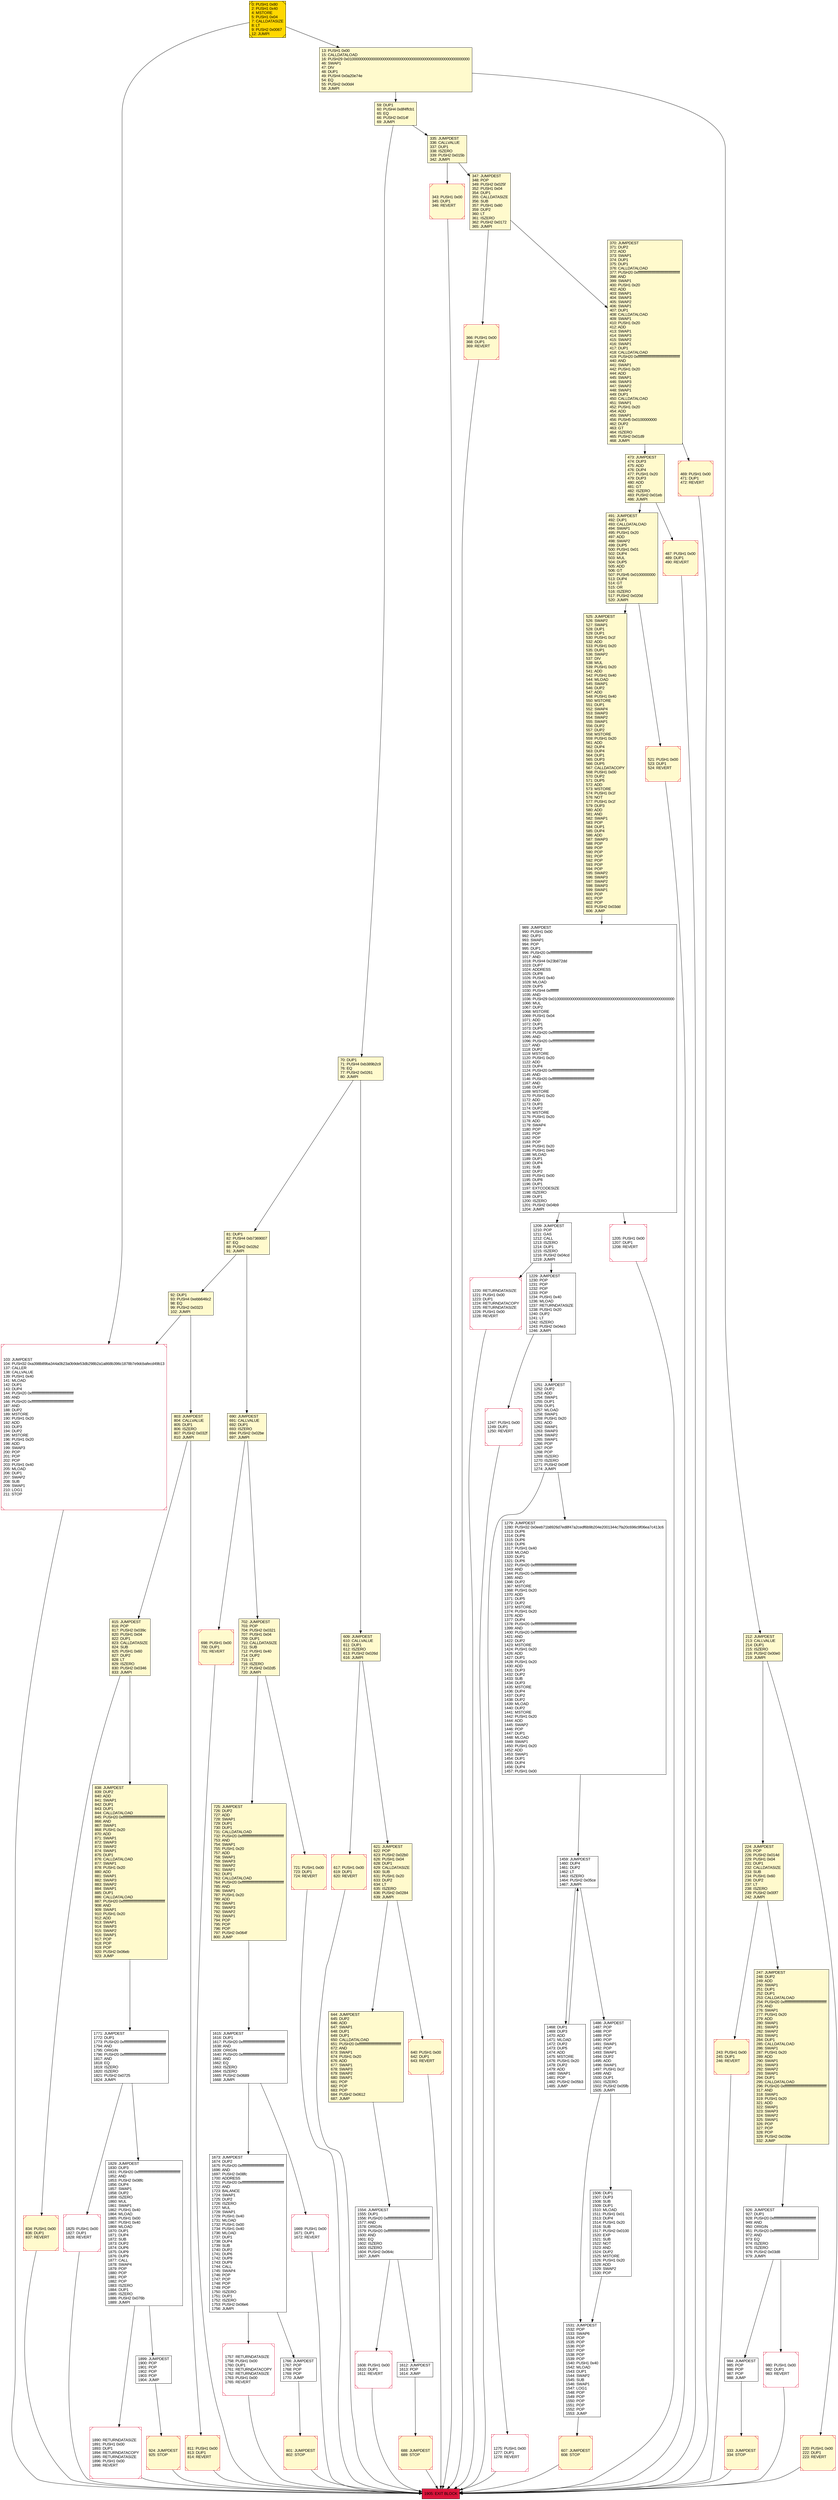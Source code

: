 digraph G {
bgcolor=transparent rankdir=UD;
node [shape=box style=filled color=black fillcolor=white fontname=arial fontcolor=black];
1771 [label="1771: JUMPDEST\l1772: DUP1\l1773: PUSH20 0xffffffffffffffffffffffffffffffffffffffff\l1794: AND\l1795: ORIGIN\l1796: PUSH20 0xffffffffffffffffffffffffffffffffffffffff\l1817: AND\l1818: EQ\l1819: ISZERO\l1820: ISZERO\l1821: PUSH2 0x0725\l1824: JUMPI\l" ];
1825 [label="1825: PUSH1 0x00\l1827: DUP1\l1828: REVERT\l" shape=Msquare color=crimson ];
725 [label="725: JUMPDEST\l726: DUP2\l727: ADD\l728: SWAP1\l729: DUP1\l730: DUP1\l731: CALLDATALOAD\l732: PUSH20 0xffffffffffffffffffffffffffffffffffffffff\l753: AND\l754: SWAP1\l755: PUSH1 0x20\l757: ADD\l758: SWAP1\l759: SWAP3\l760: SWAP2\l761: SWAP1\l762: DUP1\l763: CALLDATALOAD\l764: PUSH20 0xffffffffffffffffffffffffffffffffffffffff\l785: AND\l786: SWAP1\l787: PUSH1 0x20\l789: ADD\l790: SWAP1\l791: SWAP3\l792: SWAP2\l793: SWAP1\l794: POP\l795: POP\l796: POP\l797: PUSH2 0x064f\l800: JUMP\l" fillcolor=lemonchiffon ];
1766 [label="1766: JUMPDEST\l1767: POP\l1768: POP\l1769: POP\l1770: JUMP\l" ];
924 [label="924: JUMPDEST\l925: STOP\l" fillcolor=lemonchiffon shape=Msquare color=crimson ];
13 [label="13: PUSH1 0x00\l15: CALLDATALOAD\l16: PUSH29 0x0100000000000000000000000000000000000000000000000000000000\l46: SWAP1\l47: DIV\l48: DUP1\l49: PUSH4 0x0a20e74e\l54: EQ\l55: PUSH2 0x00d4\l58: JUMPI\l" fillcolor=lemonchiffon ];
811 [label="811: PUSH1 0x00\l813: DUP1\l814: REVERT\l" fillcolor=lemonchiffon shape=Msquare color=crimson ];
103 [label="103: JUMPDEST\l104: PUSH32 0xa398b89ba344a0b23a0b9de53db298b2a1a868b396c1878b7e9dcbafecd49b13\l137: CALLER\l138: CALLVALUE\l139: PUSH1 0x40\l141: MLOAD\l142: DUP1\l143: DUP4\l144: PUSH20 0xffffffffffffffffffffffffffffffffffffffff\l165: AND\l166: PUSH20 0xffffffffffffffffffffffffffffffffffffffff\l187: AND\l188: DUP2\l189: MSTORE\l190: PUSH1 0x20\l192: ADD\l193: DUP3\l194: DUP2\l195: MSTORE\l196: PUSH1 0x20\l198: ADD\l199: SWAP3\l200: POP\l201: POP\l202: POP\l203: PUSH1 0x40\l205: MLOAD\l206: DUP1\l207: SWAP2\l208: SUB\l209: SWAP1\l210: LOG1\l211: STOP\l" shape=Msquare color=crimson ];
491 [label="491: JUMPDEST\l492: DUP1\l493: CALLDATALOAD\l494: SWAP1\l495: PUSH1 0x20\l497: ADD\l498: SWAP2\l499: DUP5\l500: PUSH1 0x01\l502: DUP4\l503: MUL\l504: DUP5\l505: ADD\l506: GT\l507: PUSH5 0x0100000000\l513: DUP4\l514: GT\l515: OR\l516: ISZERO\l517: PUSH2 0x020d\l520: JUMPI\l" fillcolor=lemonchiffon ];
621 [label="621: JUMPDEST\l622: POP\l623: PUSH2 0x02b0\l626: PUSH1 0x04\l628: DUP1\l629: CALLDATASIZE\l630: SUB\l631: PUSH1 0x20\l633: DUP2\l634: LT\l635: ISZERO\l636: PUSH2 0x0284\l639: JUMPI\l" fillcolor=lemonchiffon ];
1205 [label="1205: PUSH1 0x00\l1207: DUP1\l1208: REVERT\l" shape=Msquare color=crimson ];
1251 [label="1251: JUMPDEST\l1252: DUP2\l1253: ADD\l1254: SWAP1\l1255: DUP1\l1256: DUP1\l1257: MLOAD\l1258: SWAP1\l1259: PUSH1 0x20\l1261: ADD\l1262: SWAP1\l1263: SWAP3\l1264: SWAP2\l1265: SWAP1\l1266: POP\l1267: POP\l1268: POP\l1269: ISZERO\l1270: ISZERO\l1271: PUSH2 0x04ff\l1274: JUMPI\l" ];
1673 [label="1673: JUMPDEST\l1674: DUP2\l1675: PUSH20 0xffffffffffffffffffffffffffffffffffffffff\l1696: AND\l1697: PUSH2 0x08fc\l1700: ADDRESS\l1701: PUSH20 0xffffffffffffffffffffffffffffffffffffffff\l1722: AND\l1723: BALANCE\l1724: SWAP1\l1725: DUP2\l1726: ISZERO\l1727: MUL\l1728: SWAP1\l1729: PUSH1 0x40\l1731: MLOAD\l1732: PUSH1 0x00\l1734: PUSH1 0x40\l1736: MLOAD\l1737: DUP1\l1738: DUP4\l1739: SUB\l1740: DUP2\l1741: DUP6\l1742: DUP9\l1743: DUP9\l1744: CALL\l1745: SWAP4\l1746: POP\l1747: POP\l1748: POP\l1749: POP\l1750: ISZERO\l1751: DUP1\l1752: ISZERO\l1753: PUSH2 0x06e6\l1756: JUMPI\l" ];
1209 [label="1209: JUMPDEST\l1210: POP\l1211: GAS\l1212: CALL\l1213: ISZERO\l1214: DUP1\l1215: ISZERO\l1216: PUSH2 0x04cd\l1219: JUMPI\l" ];
698 [label="698: PUSH1 0x00\l700: DUP1\l701: REVERT\l" fillcolor=lemonchiffon shape=Msquare color=crimson ];
1459 [label="1459: JUMPDEST\l1460: DUP4\l1461: DUP2\l1462: LT\l1463: ISZERO\l1464: PUSH2 0x05ce\l1467: JUMPI\l" ];
92 [label="92: DUP1\l93: PUSH4 0xebb646c2\l98: EQ\l99: PUSH2 0x0323\l102: JUMPI\l" fillcolor=lemonchiffon ];
640 [label="640: PUSH1 0x00\l642: DUP1\l643: REVERT\l" fillcolor=lemonchiffon shape=Msquare color=crimson ];
688 [label="688: JUMPDEST\l689: STOP\l" fillcolor=lemonchiffon shape=Msquare color=crimson ];
1669 [label="1669: PUSH1 0x00\l1671: DUP1\l1672: REVERT\l" shape=Msquare color=crimson ];
1899 [label="1899: JUMPDEST\l1900: POP\l1901: POP\l1902: POP\l1903: POP\l1904: JUMP\l" ];
521 [label="521: PUSH1 0x00\l523: DUP1\l524: REVERT\l" fillcolor=lemonchiffon shape=Msquare color=crimson ];
926 [label="926: JUMPDEST\l927: DUP1\l928: PUSH20 0xffffffffffffffffffffffffffffffffffffffff\l949: AND\l950: ORIGIN\l951: PUSH20 0xffffffffffffffffffffffffffffffffffffffff\l972: AND\l973: EQ\l974: ISZERO\l975: ISZERO\l976: PUSH2 0x03d8\l979: JUMPI\l" ];
473 [label="473: JUMPDEST\l474: DUP3\l475: ADD\l476: DUP4\l477: PUSH1 0x20\l479: DUP3\l480: ADD\l481: GT\l482: ISZERO\l483: PUSH2 0x01eb\l486: JUMPI\l" fillcolor=lemonchiffon ];
702 [label="702: JUMPDEST\l703: POP\l704: PUSH2 0x0321\l707: PUSH1 0x04\l709: DUP1\l710: CALLDATASIZE\l711: SUB\l712: PUSH1 0x40\l714: DUP2\l715: LT\l716: ISZERO\l717: PUSH2 0x02d5\l720: JUMPI\l" fillcolor=lemonchiffon ];
801 [label="801: JUMPDEST\l802: STOP\l" fillcolor=lemonchiffon shape=Msquare color=crimson ];
1279 [label="1279: JUMPDEST\l1280: PUSH32 0x0eeb71b8926d7ed8f47a2cedf6b9b204e2001344c7fa20c696c9f06ea7c413c6\l1313: DUP6\l1314: DUP6\l1315: DUP6\l1316: DUP6\l1317: PUSH1 0x40\l1319: MLOAD\l1320: DUP1\l1321: DUP6\l1322: PUSH20 0xffffffffffffffffffffffffffffffffffffffff\l1343: AND\l1344: PUSH20 0xffffffffffffffffffffffffffffffffffffffff\l1365: AND\l1366: DUP2\l1367: MSTORE\l1368: PUSH1 0x20\l1370: ADD\l1371: DUP5\l1372: DUP2\l1373: MSTORE\l1374: PUSH1 0x20\l1376: ADD\l1377: DUP4\l1378: PUSH20 0xffffffffffffffffffffffffffffffffffffffff\l1399: AND\l1400: PUSH20 0xffffffffffffffffffffffffffffffffffffffff\l1421: AND\l1422: DUP2\l1423: MSTORE\l1424: PUSH1 0x20\l1426: ADD\l1427: DUP1\l1428: PUSH1 0x20\l1430: ADD\l1431: DUP3\l1432: DUP2\l1433: SUB\l1434: DUP3\l1435: MSTORE\l1436: DUP4\l1437: DUP2\l1438: DUP2\l1439: MLOAD\l1440: DUP2\l1441: MSTORE\l1442: PUSH1 0x20\l1444: ADD\l1445: SWAP2\l1446: POP\l1447: DUP1\l1448: MLOAD\l1449: SWAP1\l1450: PUSH1 0x20\l1452: ADD\l1453: SWAP1\l1454: DUP1\l1455: DUP4\l1456: DUP4\l1457: PUSH1 0x00\l" ];
984 [label="984: JUMPDEST\l985: POP\l986: POP\l987: POP\l988: JUMP\l" ];
609 [label="609: JUMPDEST\l610: CALLVALUE\l611: DUP1\l612: ISZERO\l613: PUSH2 0x026d\l616: JUMPI\l" fillcolor=lemonchiffon ];
335 [label="335: JUMPDEST\l336: CALLVALUE\l337: DUP1\l338: ISZERO\l339: PUSH2 0x015b\l342: JUMPI\l" fillcolor=lemonchiffon ];
690 [label="690: JUMPDEST\l691: CALLVALUE\l692: DUP1\l693: ISZERO\l694: PUSH2 0x02be\l697: JUMPI\l" fillcolor=lemonchiffon ];
224 [label="224: JUMPDEST\l225: POP\l226: PUSH2 0x014d\l229: PUSH1 0x04\l231: DUP1\l232: CALLDATASIZE\l233: SUB\l234: PUSH1 0x60\l236: DUP2\l237: LT\l238: ISZERO\l239: PUSH2 0x00f7\l242: JUMPI\l" fillcolor=lemonchiffon ];
487 [label="487: PUSH1 0x00\l489: DUP1\l490: REVERT\l" fillcolor=lemonchiffon shape=Msquare color=crimson ];
1757 [label="1757: RETURNDATASIZE\l1758: PUSH1 0x00\l1760: DUP1\l1761: RETURNDATACOPY\l1762: RETURNDATASIZE\l1763: PUSH1 0x00\l1765: REVERT\l" shape=Msquare color=crimson ];
212 [label="212: JUMPDEST\l213: CALLVALUE\l214: DUP1\l215: ISZERO\l216: PUSH2 0x00e0\l219: JUMPI\l" fillcolor=lemonchiffon ];
617 [label="617: PUSH1 0x00\l619: DUP1\l620: REVERT\l" fillcolor=lemonchiffon shape=Msquare color=crimson ];
607 [label="607: JUMPDEST\l608: STOP\l" fillcolor=lemonchiffon shape=Msquare color=crimson ];
366 [label="366: PUSH1 0x00\l368: DUP1\l369: REVERT\l" fillcolor=lemonchiffon shape=Msquare color=crimson ];
70 [label="70: DUP1\l71: PUSH4 0xb389b2c9\l76: EQ\l77: PUSH2 0x0261\l80: JUMPI\l" fillcolor=lemonchiffon ];
243 [label="243: PUSH1 0x00\l245: DUP1\l246: REVERT\l" fillcolor=lemonchiffon shape=Msquare color=crimson ];
815 [label="815: JUMPDEST\l816: POP\l817: PUSH2 0x039c\l820: PUSH1 0x04\l822: DUP1\l823: CALLDATASIZE\l824: SUB\l825: PUSH1 0x60\l827: DUP2\l828: LT\l829: ISZERO\l830: PUSH2 0x0346\l833: JUMPI\l" fillcolor=lemonchiffon ];
333 [label="333: JUMPDEST\l334: STOP\l" fillcolor=lemonchiffon shape=Msquare color=crimson ];
1275 [label="1275: PUSH1 0x00\l1277: DUP1\l1278: REVERT\l" shape=Msquare color=crimson ];
0 [label="0: PUSH1 0x80\l2: PUSH1 0x40\l4: MSTORE\l5: PUSH1 0x04\l7: CALLDATASIZE\l8: LT\l9: PUSH2 0x0067\l12: JUMPI\l" fillcolor=lemonchiffon shape=Msquare fillcolor=gold ];
59 [label="59: DUP1\l60: PUSH4 0x8f4ffcb1\l65: EQ\l66: PUSH2 0x014f\l69: JUMPI\l" fillcolor=lemonchiffon ];
347 [label="347: JUMPDEST\l348: POP\l349: PUSH2 0x025f\l352: PUSH1 0x04\l354: DUP1\l355: CALLDATASIZE\l356: SUB\l357: PUSH1 0x80\l359: DUP2\l360: LT\l361: ISZERO\l362: PUSH2 0x0172\l365: JUMPI\l" fillcolor=lemonchiffon ];
1220 [label="1220: RETURNDATASIZE\l1221: PUSH1 0x00\l1223: DUP1\l1224: RETURNDATACOPY\l1225: RETURNDATASIZE\l1226: PUSH1 0x00\l1228: REVERT\l" shape=Msquare color=crimson ];
525 [label="525: JUMPDEST\l526: SWAP2\l527: SWAP1\l528: DUP1\l529: DUP1\l530: PUSH1 0x1f\l532: ADD\l533: PUSH1 0x20\l535: DUP1\l536: SWAP2\l537: DIV\l538: MUL\l539: PUSH1 0x20\l541: ADD\l542: PUSH1 0x40\l544: MLOAD\l545: SWAP1\l546: DUP2\l547: ADD\l548: PUSH1 0x40\l550: MSTORE\l551: DUP1\l552: SWAP4\l553: SWAP3\l554: SWAP2\l555: SWAP1\l556: DUP2\l557: DUP2\l558: MSTORE\l559: PUSH1 0x20\l561: ADD\l562: DUP4\l563: DUP4\l564: DUP1\l565: DUP3\l566: DUP5\l567: CALLDATACOPY\l568: PUSH1 0x00\l570: DUP2\l571: DUP5\l572: ADD\l573: MSTORE\l574: PUSH1 0x1f\l576: NOT\l577: PUSH1 0x1f\l579: DUP3\l580: ADD\l581: AND\l582: SWAP1\l583: POP\l584: DUP1\l585: DUP4\l586: ADD\l587: SWAP3\l588: POP\l589: POP\l590: POP\l591: POP\l592: POP\l593: POP\l594: POP\l595: SWAP2\l596: SWAP3\l597: SWAP2\l598: SWAP3\l599: SWAP1\l600: POP\l601: POP\l602: POP\l603: PUSH2 0x03dd\l606: JUMP\l" fillcolor=lemonchiffon ];
1829 [label="1829: JUMPDEST\l1830: DUP3\l1831: PUSH20 0xffffffffffffffffffffffffffffffffffffffff\l1852: AND\l1853: PUSH2 0x08fc\l1856: DUP4\l1857: SWAP1\l1858: DUP2\l1859: ISZERO\l1860: MUL\l1861: SWAP1\l1862: PUSH1 0x40\l1864: MLOAD\l1865: PUSH1 0x00\l1867: PUSH1 0x40\l1869: MLOAD\l1870: DUP1\l1871: DUP4\l1872: SUB\l1873: DUP2\l1874: DUP6\l1875: DUP9\l1876: DUP9\l1877: CALL\l1878: SWAP4\l1879: POP\l1880: POP\l1881: POP\l1882: POP\l1883: ISZERO\l1884: DUP1\l1885: ISZERO\l1886: PUSH2 0x076b\l1889: JUMPI\l" ];
834 [label="834: PUSH1 0x00\l836: DUP1\l837: REVERT\l" fillcolor=lemonchiffon shape=Msquare color=crimson ];
803 [label="803: JUMPDEST\l804: CALLVALUE\l805: DUP1\l806: ISZERO\l807: PUSH2 0x032f\l810: JUMPI\l" fillcolor=lemonchiffon ];
1468 [label="1468: DUP1\l1469: DUP3\l1470: ADD\l1471: MLOAD\l1472: DUP2\l1473: DUP5\l1474: ADD\l1475: MSTORE\l1476: PUSH1 0x20\l1478: DUP2\l1479: ADD\l1480: SWAP1\l1481: POP\l1482: PUSH2 0x05b3\l1485: JUMP\l" ];
1506 [label="1506: DUP1\l1507: DUP3\l1508: SUB\l1509: DUP1\l1510: MLOAD\l1511: PUSH1 0x01\l1513: DUP4\l1514: PUSH1 0x20\l1516: SUB\l1517: PUSH2 0x0100\l1520: EXP\l1521: SUB\l1522: NOT\l1523: AND\l1524: DUP2\l1525: MSTORE\l1526: PUSH1 0x20\l1528: ADD\l1529: SWAP2\l1530: POP\l" ];
1608 [label="1608: PUSH1 0x00\l1610: DUP1\l1611: REVERT\l" shape=Msquare color=crimson ];
247 [label="247: JUMPDEST\l248: DUP2\l249: ADD\l250: SWAP1\l251: DUP1\l252: DUP1\l253: CALLDATALOAD\l254: PUSH20 0xffffffffffffffffffffffffffffffffffffffff\l275: AND\l276: SWAP1\l277: PUSH1 0x20\l279: ADD\l280: SWAP1\l281: SWAP3\l282: SWAP2\l283: SWAP1\l284: DUP1\l285: CALLDATALOAD\l286: SWAP1\l287: PUSH1 0x20\l289: ADD\l290: SWAP1\l291: SWAP3\l292: SWAP2\l293: SWAP1\l294: DUP1\l295: CALLDATALOAD\l296: PUSH20 0xffffffffffffffffffffffffffffffffffffffff\l317: AND\l318: SWAP1\l319: PUSH1 0x20\l321: ADD\l322: SWAP1\l323: SWAP3\l324: SWAP2\l325: SWAP1\l326: POP\l327: POP\l328: POP\l329: PUSH2 0x039e\l332: JUMP\l" fillcolor=lemonchiffon ];
1486 [label="1486: JUMPDEST\l1487: POP\l1488: POP\l1489: POP\l1490: POP\l1491: SWAP1\l1492: POP\l1493: SWAP1\l1494: DUP2\l1495: ADD\l1496: SWAP1\l1497: PUSH1 0x1f\l1499: AND\l1500: DUP1\l1501: ISZERO\l1502: PUSH2 0x05fb\l1505: JUMPI\l" ];
1612 [label="1612: JUMPDEST\l1613: POP\l1614: JUMP\l" ];
721 [label="721: PUSH1 0x00\l723: DUP1\l724: REVERT\l" fillcolor=lemonchiffon shape=Msquare color=crimson ];
1905 [label="1905: EXIT BLOCK\l" fillcolor=crimson ];
1615 [label="1615: JUMPDEST\l1616: DUP1\l1617: PUSH20 0xffffffffffffffffffffffffffffffffffffffff\l1638: AND\l1639: ORIGIN\l1640: PUSH20 0xffffffffffffffffffffffffffffffffffffffff\l1661: AND\l1662: EQ\l1663: ISZERO\l1664: ISZERO\l1665: PUSH2 0x0689\l1668: JUMPI\l" ];
469 [label="469: PUSH1 0x00\l471: DUP1\l472: REVERT\l" fillcolor=lemonchiffon shape=Msquare color=crimson ];
838 [label="838: JUMPDEST\l839: DUP2\l840: ADD\l841: SWAP1\l842: DUP1\l843: DUP1\l844: CALLDATALOAD\l845: PUSH20 0xffffffffffffffffffffffffffffffffffffffff\l866: AND\l867: SWAP1\l868: PUSH1 0x20\l870: ADD\l871: SWAP1\l872: SWAP3\l873: SWAP2\l874: SWAP1\l875: DUP1\l876: CALLDATALOAD\l877: SWAP1\l878: PUSH1 0x20\l880: ADD\l881: SWAP1\l882: SWAP3\l883: SWAP2\l884: SWAP1\l885: DUP1\l886: CALLDATALOAD\l887: PUSH20 0xffffffffffffffffffffffffffffffffffffffff\l908: AND\l909: SWAP1\l910: PUSH1 0x20\l912: ADD\l913: SWAP1\l914: SWAP3\l915: SWAP2\l916: SWAP1\l917: POP\l918: POP\l919: POP\l920: PUSH2 0x06eb\l923: JUMP\l" fillcolor=lemonchiffon ];
370 [label="370: JUMPDEST\l371: DUP2\l372: ADD\l373: SWAP1\l374: DUP1\l375: DUP1\l376: CALLDATALOAD\l377: PUSH20 0xffffffffffffffffffffffffffffffffffffffff\l398: AND\l399: SWAP1\l400: PUSH1 0x20\l402: ADD\l403: SWAP1\l404: SWAP3\l405: SWAP2\l406: SWAP1\l407: DUP1\l408: CALLDATALOAD\l409: SWAP1\l410: PUSH1 0x20\l412: ADD\l413: SWAP1\l414: SWAP3\l415: SWAP2\l416: SWAP1\l417: DUP1\l418: CALLDATALOAD\l419: PUSH20 0xffffffffffffffffffffffffffffffffffffffff\l440: AND\l441: SWAP1\l442: PUSH1 0x20\l444: ADD\l445: SWAP1\l446: SWAP3\l447: SWAP2\l448: SWAP1\l449: DUP1\l450: CALLDATALOAD\l451: SWAP1\l452: PUSH1 0x20\l454: ADD\l455: SWAP1\l456: PUSH5 0x0100000000\l462: DUP2\l463: GT\l464: ISZERO\l465: PUSH2 0x01d9\l468: JUMPI\l" fillcolor=lemonchiffon ];
989 [label="989: JUMPDEST\l990: PUSH1 0x00\l992: DUP3\l993: SWAP1\l994: POP\l995: DUP1\l996: PUSH20 0xffffffffffffffffffffffffffffffffffffffff\l1017: AND\l1018: PUSH4 0x23b872dd\l1023: DUP7\l1024: ADDRESS\l1025: DUP8\l1026: PUSH1 0x40\l1028: MLOAD\l1029: DUP5\l1030: PUSH4 0xffffffff\l1035: AND\l1036: PUSH29 0x0100000000000000000000000000000000000000000000000000000000\l1066: MUL\l1067: DUP2\l1068: MSTORE\l1069: PUSH1 0x04\l1071: ADD\l1072: DUP1\l1073: DUP5\l1074: PUSH20 0xffffffffffffffffffffffffffffffffffffffff\l1095: AND\l1096: PUSH20 0xffffffffffffffffffffffffffffffffffffffff\l1117: AND\l1118: DUP2\l1119: MSTORE\l1120: PUSH1 0x20\l1122: ADD\l1123: DUP4\l1124: PUSH20 0xffffffffffffffffffffffffffffffffffffffff\l1145: AND\l1146: PUSH20 0xffffffffffffffffffffffffffffffffffffffff\l1167: AND\l1168: DUP2\l1169: MSTORE\l1170: PUSH1 0x20\l1172: ADD\l1173: DUP3\l1174: DUP2\l1175: MSTORE\l1176: PUSH1 0x20\l1178: ADD\l1179: SWAP4\l1180: POP\l1181: POP\l1182: POP\l1183: POP\l1184: PUSH1 0x20\l1186: PUSH1 0x40\l1188: MLOAD\l1189: DUP1\l1190: DUP4\l1191: SUB\l1192: DUP2\l1193: PUSH1 0x00\l1195: DUP8\l1196: DUP1\l1197: EXTCODESIZE\l1198: ISZERO\l1199: DUP1\l1200: ISZERO\l1201: PUSH2 0x04b9\l1204: JUMPI\l" ];
980 [label="980: PUSH1 0x00\l982: DUP1\l983: REVERT\l" shape=Msquare color=crimson ];
343 [label="343: PUSH1 0x00\l345: DUP1\l346: REVERT\l" fillcolor=lemonchiffon shape=Msquare color=crimson ];
1554 [label="1554: JUMPDEST\l1555: DUP1\l1556: PUSH20 0xffffffffffffffffffffffffffffffffffffffff\l1577: AND\l1578: ORIGIN\l1579: PUSH20 0xffffffffffffffffffffffffffffffffffffffff\l1600: AND\l1601: EQ\l1602: ISZERO\l1603: ISZERO\l1604: PUSH2 0x064c\l1607: JUMPI\l" ];
1890 [label="1890: RETURNDATASIZE\l1891: PUSH1 0x00\l1893: DUP1\l1894: RETURNDATACOPY\l1895: RETURNDATASIZE\l1896: PUSH1 0x00\l1898: REVERT\l" shape=Msquare color=crimson ];
220 [label="220: PUSH1 0x00\l222: DUP1\l223: REVERT\l" fillcolor=lemonchiffon shape=Msquare color=crimson ];
644 [label="644: JUMPDEST\l645: DUP2\l646: ADD\l647: SWAP1\l648: DUP1\l649: DUP1\l650: CALLDATALOAD\l651: PUSH20 0xffffffffffffffffffffffffffffffffffffffff\l672: AND\l673: SWAP1\l674: PUSH1 0x20\l676: ADD\l677: SWAP1\l678: SWAP3\l679: SWAP2\l680: SWAP1\l681: POP\l682: POP\l683: POP\l684: PUSH2 0x0612\l687: JUMP\l" fillcolor=lemonchiffon ];
1247 [label="1247: PUSH1 0x00\l1249: DUP1\l1250: REVERT\l" shape=Msquare color=crimson ];
1531 [label="1531: JUMPDEST\l1532: POP\l1533: SWAP6\l1534: POP\l1535: POP\l1536: POP\l1537: POP\l1538: POP\l1539: POP\l1540: PUSH1 0x40\l1542: MLOAD\l1543: DUP1\l1544: SWAP2\l1545: SUB\l1546: SWAP1\l1547: LOG1\l1548: POP\l1549: POP\l1550: POP\l1551: POP\l1552: POP\l1553: JUMP\l" ];
81 [label="81: DUP1\l82: PUSH4 0xb7369007\l87: EQ\l88: PUSH2 0x02b2\l91: JUMPI\l" fillcolor=lemonchiffon ];
1229 [label="1229: JUMPDEST\l1230: POP\l1231: POP\l1232: POP\l1233: POP\l1234: PUSH1 0x40\l1236: MLOAD\l1237: RETURNDATASIZE\l1238: PUSH1 0x20\l1240: DUP2\l1241: LT\l1242: ISZERO\l1243: PUSH2 0x04e3\l1246: JUMPI\l" ];
721 -> 1905;
1229 -> 1247;
212 -> 224;
980 -> 1905;
469 -> 1905;
1890 -> 1905;
220 -> 1905;
1247 -> 1905;
224 -> 243;
1673 -> 1766;
92 -> 103;
1486 -> 1531;
525 -> 989;
1829 -> 1890;
335 -> 347;
1554 -> 1608;
243 -> 1905;
473 -> 491;
1279 -> 1459;
815 -> 838;
1275 -> 1905;
1251 -> 1279;
1899 -> 924;
609 -> 621;
815 -> 834;
487 -> 1905;
212 -> 220;
247 -> 926;
1829 -> 1899;
1612 -> 688;
640 -> 1905;
13 -> 59;
688 -> 1905;
1669 -> 1905;
690 -> 698;
702 -> 721;
1771 -> 1829;
81 -> 92;
1205 -> 1905;
1209 -> 1229;
698 -> 1905;
473 -> 487;
690 -> 702;
1459 -> 1468;
1468 -> 1459;
725 -> 1615;
609 -> 617;
924 -> 1905;
1771 -> 1825;
370 -> 469;
1486 -> 1506;
343 -> 1905;
644 -> 1554;
59 -> 70;
347 -> 366;
834 -> 1905;
926 -> 984;
1506 -> 1531;
1608 -> 1905;
59 -> 335;
1554 -> 1612;
491 -> 521;
224 -> 247;
333 -> 1905;
347 -> 370;
702 -> 725;
1220 -> 1905;
70 -> 81;
621 -> 640;
1766 -> 801;
1531 -> 607;
335 -> 343;
1757 -> 1905;
617 -> 1905;
607 -> 1905;
803 -> 815;
81 -> 690;
366 -> 1905;
801 -> 1905;
1209 -> 1220;
13 -> 212;
1251 -> 1275;
1673 -> 1757;
0 -> 13;
0 -> 103;
1615 -> 1669;
370 -> 473;
521 -> 1905;
926 -> 980;
984 -> 333;
989 -> 1205;
803 -> 811;
989 -> 1209;
1615 -> 1673;
1229 -> 1251;
491 -> 525;
621 -> 644;
70 -> 609;
1459 -> 1486;
1825 -> 1905;
92 -> 803;
838 -> 1771;
811 -> 1905;
103 -> 1905;
}